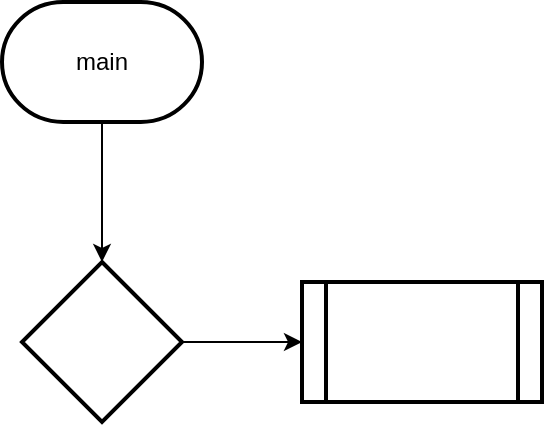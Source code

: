 <mxfile>
    <diagram id="TNaqptsSG8VuTUuzyd6U" name="Page-1">
        <mxGraphModel dx="946" dy="776" grid="1" gridSize="10" guides="1" tooltips="1" connect="1" arrows="1" fold="1" page="1" pageScale="1" pageWidth="850" pageHeight="1100" math="0" shadow="0">
            <root>
                <mxCell id="0"/>
                <mxCell id="1" parent="0"/>
                <mxCell id="4" value="" style="edgeStyle=none;html=1;" edge="1" parent="1" source="2" target="3">
                    <mxGeometry relative="1" as="geometry"/>
                </mxCell>
                <mxCell id="2" value="main" style="strokeWidth=2;html=1;shape=mxgraph.flowchart.terminator;whiteSpace=wrap;" vertex="1" parent="1">
                    <mxGeometry x="390" y="90" width="100" height="60" as="geometry"/>
                </mxCell>
                <mxCell id="6" value="" style="edgeStyle=none;html=1;" edge="1" parent="1" source="3" target="5">
                    <mxGeometry relative="1" as="geometry"/>
                </mxCell>
                <mxCell id="3" value="" style="rhombus;whiteSpace=wrap;html=1;strokeWidth=2;" vertex="1" parent="1">
                    <mxGeometry x="400" y="220" width="80" height="80" as="geometry"/>
                </mxCell>
                <mxCell id="5" value="" style="shape=process;whiteSpace=wrap;html=1;backgroundOutline=1;strokeWidth=2;" vertex="1" parent="1">
                    <mxGeometry x="540" y="230" width="120" height="60" as="geometry"/>
                </mxCell>
            </root>
        </mxGraphModel>
    </diagram>
</mxfile>